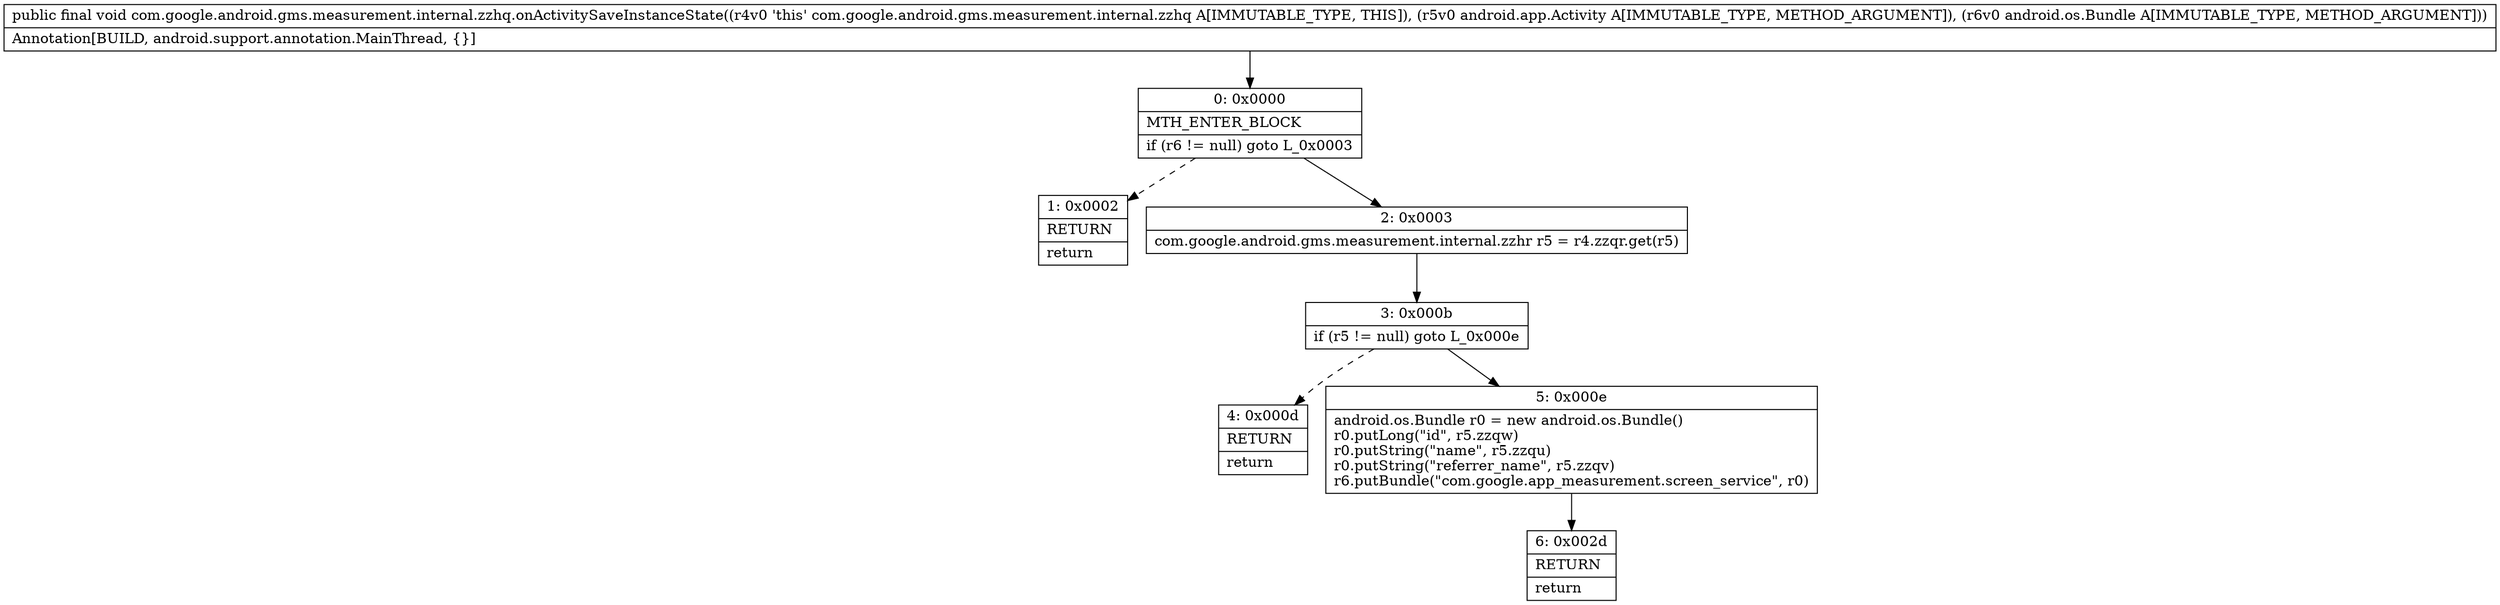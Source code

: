 digraph "CFG forcom.google.android.gms.measurement.internal.zzhq.onActivitySaveInstanceState(Landroid\/app\/Activity;Landroid\/os\/Bundle;)V" {
Node_0 [shape=record,label="{0\:\ 0x0000|MTH_ENTER_BLOCK\l|if (r6 != null) goto L_0x0003\l}"];
Node_1 [shape=record,label="{1\:\ 0x0002|RETURN\l|return\l}"];
Node_2 [shape=record,label="{2\:\ 0x0003|com.google.android.gms.measurement.internal.zzhr r5 = r4.zzqr.get(r5)\l}"];
Node_3 [shape=record,label="{3\:\ 0x000b|if (r5 != null) goto L_0x000e\l}"];
Node_4 [shape=record,label="{4\:\ 0x000d|RETURN\l|return\l}"];
Node_5 [shape=record,label="{5\:\ 0x000e|android.os.Bundle r0 = new android.os.Bundle()\lr0.putLong(\"id\", r5.zzqw)\lr0.putString(\"name\", r5.zzqu)\lr0.putString(\"referrer_name\", r5.zzqv)\lr6.putBundle(\"com.google.app_measurement.screen_service\", r0)\l}"];
Node_6 [shape=record,label="{6\:\ 0x002d|RETURN\l|return\l}"];
MethodNode[shape=record,label="{public final void com.google.android.gms.measurement.internal.zzhq.onActivitySaveInstanceState((r4v0 'this' com.google.android.gms.measurement.internal.zzhq A[IMMUTABLE_TYPE, THIS]), (r5v0 android.app.Activity A[IMMUTABLE_TYPE, METHOD_ARGUMENT]), (r6v0 android.os.Bundle A[IMMUTABLE_TYPE, METHOD_ARGUMENT]))  | Annotation[BUILD, android.support.annotation.MainThread, \{\}]\l}"];
MethodNode -> Node_0;
Node_0 -> Node_1[style=dashed];
Node_0 -> Node_2;
Node_2 -> Node_3;
Node_3 -> Node_4[style=dashed];
Node_3 -> Node_5;
Node_5 -> Node_6;
}

